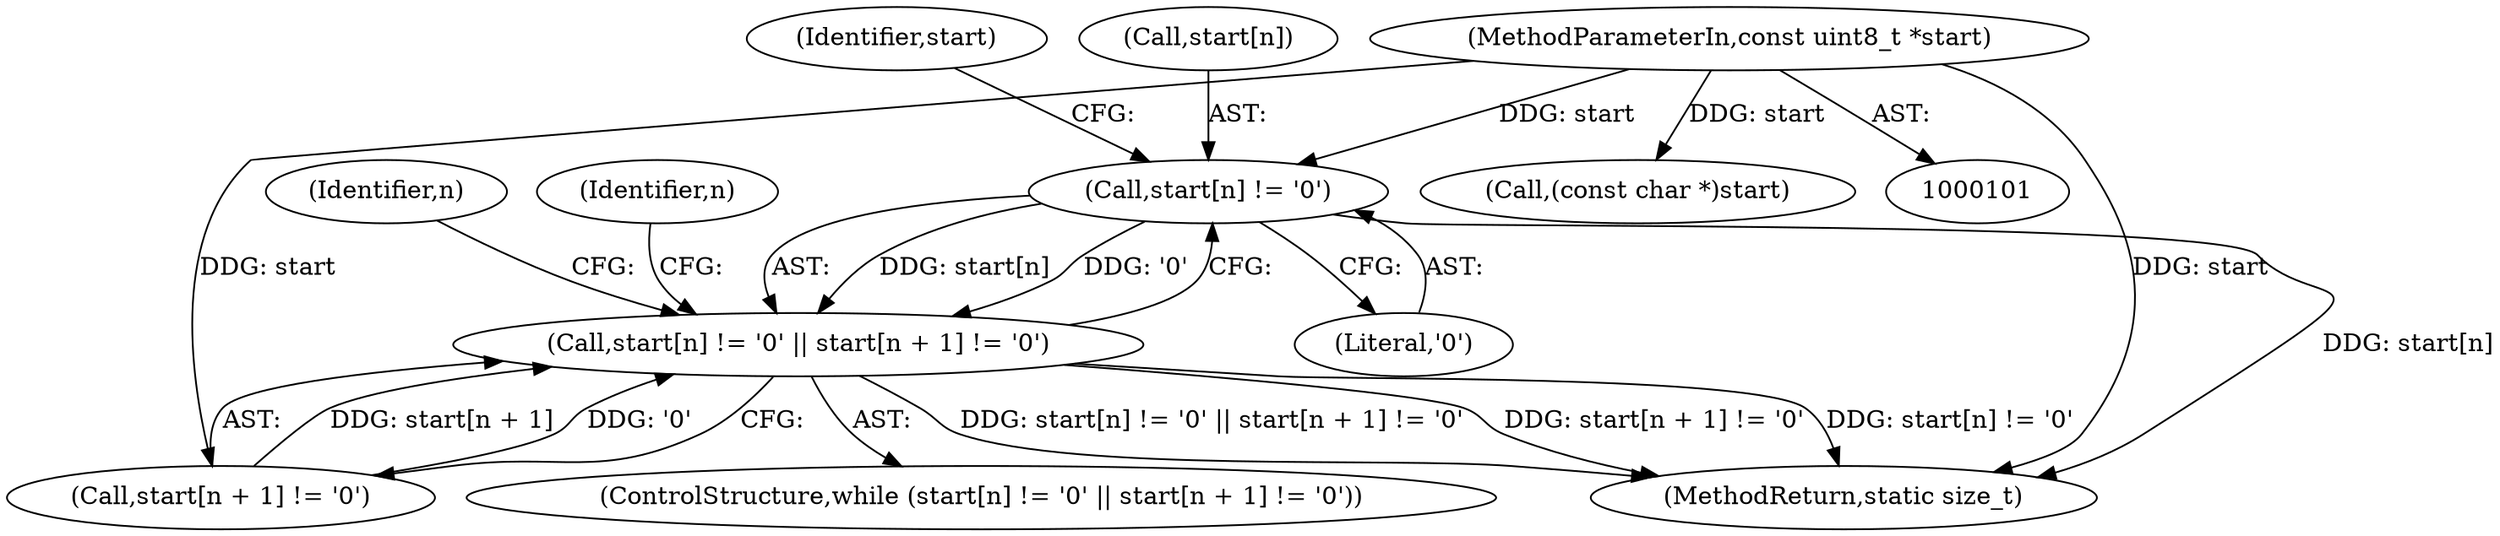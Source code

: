 digraph "1_Android_7a3246b870ddd11861eda2ab458b11d723c7f62c@array" {
"1000127" [label="(Call,start[n] != '\0')"];
"1000102" [label="(MethodParameterIn,const uint8_t *start)"];
"1000126" [label="(Call,start[n] != '\0' || start[n + 1] != '\0')"];
"1000141" [label="(Identifier,n)"];
"1000128" [label="(Call,start[n])"];
"1000125" [label="(ControlStructure,while (start[n] != '\0' || start[n + 1] != '\0'))"];
"1000131" [label="(Literal,'\0')"];
"1000147" [label="(MethodReturn,static size_t)"];
"1000126" [label="(Call,start[n] != '\0' || start[n + 1] != '\0')"];
"1000134" [label="(Identifier,start)"];
"1000102" [label="(MethodParameterIn,const uint8_t *start)"];
"1000127" [label="(Call,start[n] != '\0')"];
"1000117" [label="(Call,(const char *)start)"];
"1000132" [label="(Call,start[n + 1] != '\0')"];
"1000145" [label="(Identifier,n)"];
"1000127" -> "1000126"  [label="AST: "];
"1000127" -> "1000131"  [label="CFG: "];
"1000128" -> "1000127"  [label="AST: "];
"1000131" -> "1000127"  [label="AST: "];
"1000134" -> "1000127"  [label="CFG: "];
"1000126" -> "1000127"  [label="CFG: "];
"1000127" -> "1000147"  [label="DDG: start[n]"];
"1000127" -> "1000126"  [label="DDG: start[n]"];
"1000127" -> "1000126"  [label="DDG: '\0'"];
"1000102" -> "1000127"  [label="DDG: start"];
"1000102" -> "1000101"  [label="AST: "];
"1000102" -> "1000147"  [label="DDG: start"];
"1000102" -> "1000117"  [label="DDG: start"];
"1000102" -> "1000132"  [label="DDG: start"];
"1000126" -> "1000125"  [label="AST: "];
"1000126" -> "1000132"  [label="CFG: "];
"1000132" -> "1000126"  [label="AST: "];
"1000141" -> "1000126"  [label="CFG: "];
"1000145" -> "1000126"  [label="CFG: "];
"1000126" -> "1000147"  [label="DDG: start[n] != '\0' || start[n + 1] != '\0'"];
"1000126" -> "1000147"  [label="DDG: start[n + 1] != '\0'"];
"1000126" -> "1000147"  [label="DDG: start[n] != '\0'"];
"1000132" -> "1000126"  [label="DDG: start[n + 1]"];
"1000132" -> "1000126"  [label="DDG: '\0'"];
}
